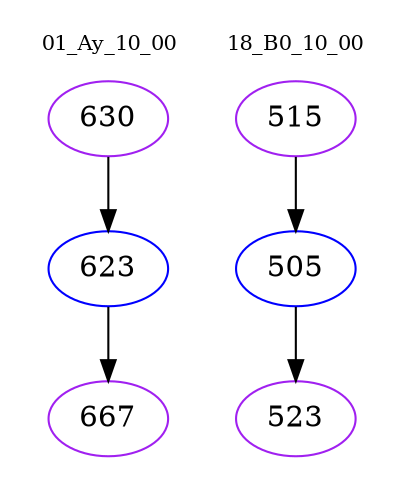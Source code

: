 digraph{
subgraph cluster_0 {
color = white
label = "01_Ay_10_00";
fontsize=10;
T0_630 [label="630", color="purple"]
T0_630 -> T0_623 [color="black"]
T0_623 [label="623", color="blue"]
T0_623 -> T0_667 [color="black"]
T0_667 [label="667", color="purple"]
}
subgraph cluster_1 {
color = white
label = "18_B0_10_00";
fontsize=10;
T1_515 [label="515", color="purple"]
T1_515 -> T1_505 [color="black"]
T1_505 [label="505", color="blue"]
T1_505 -> T1_523 [color="black"]
T1_523 [label="523", color="purple"]
}
}

